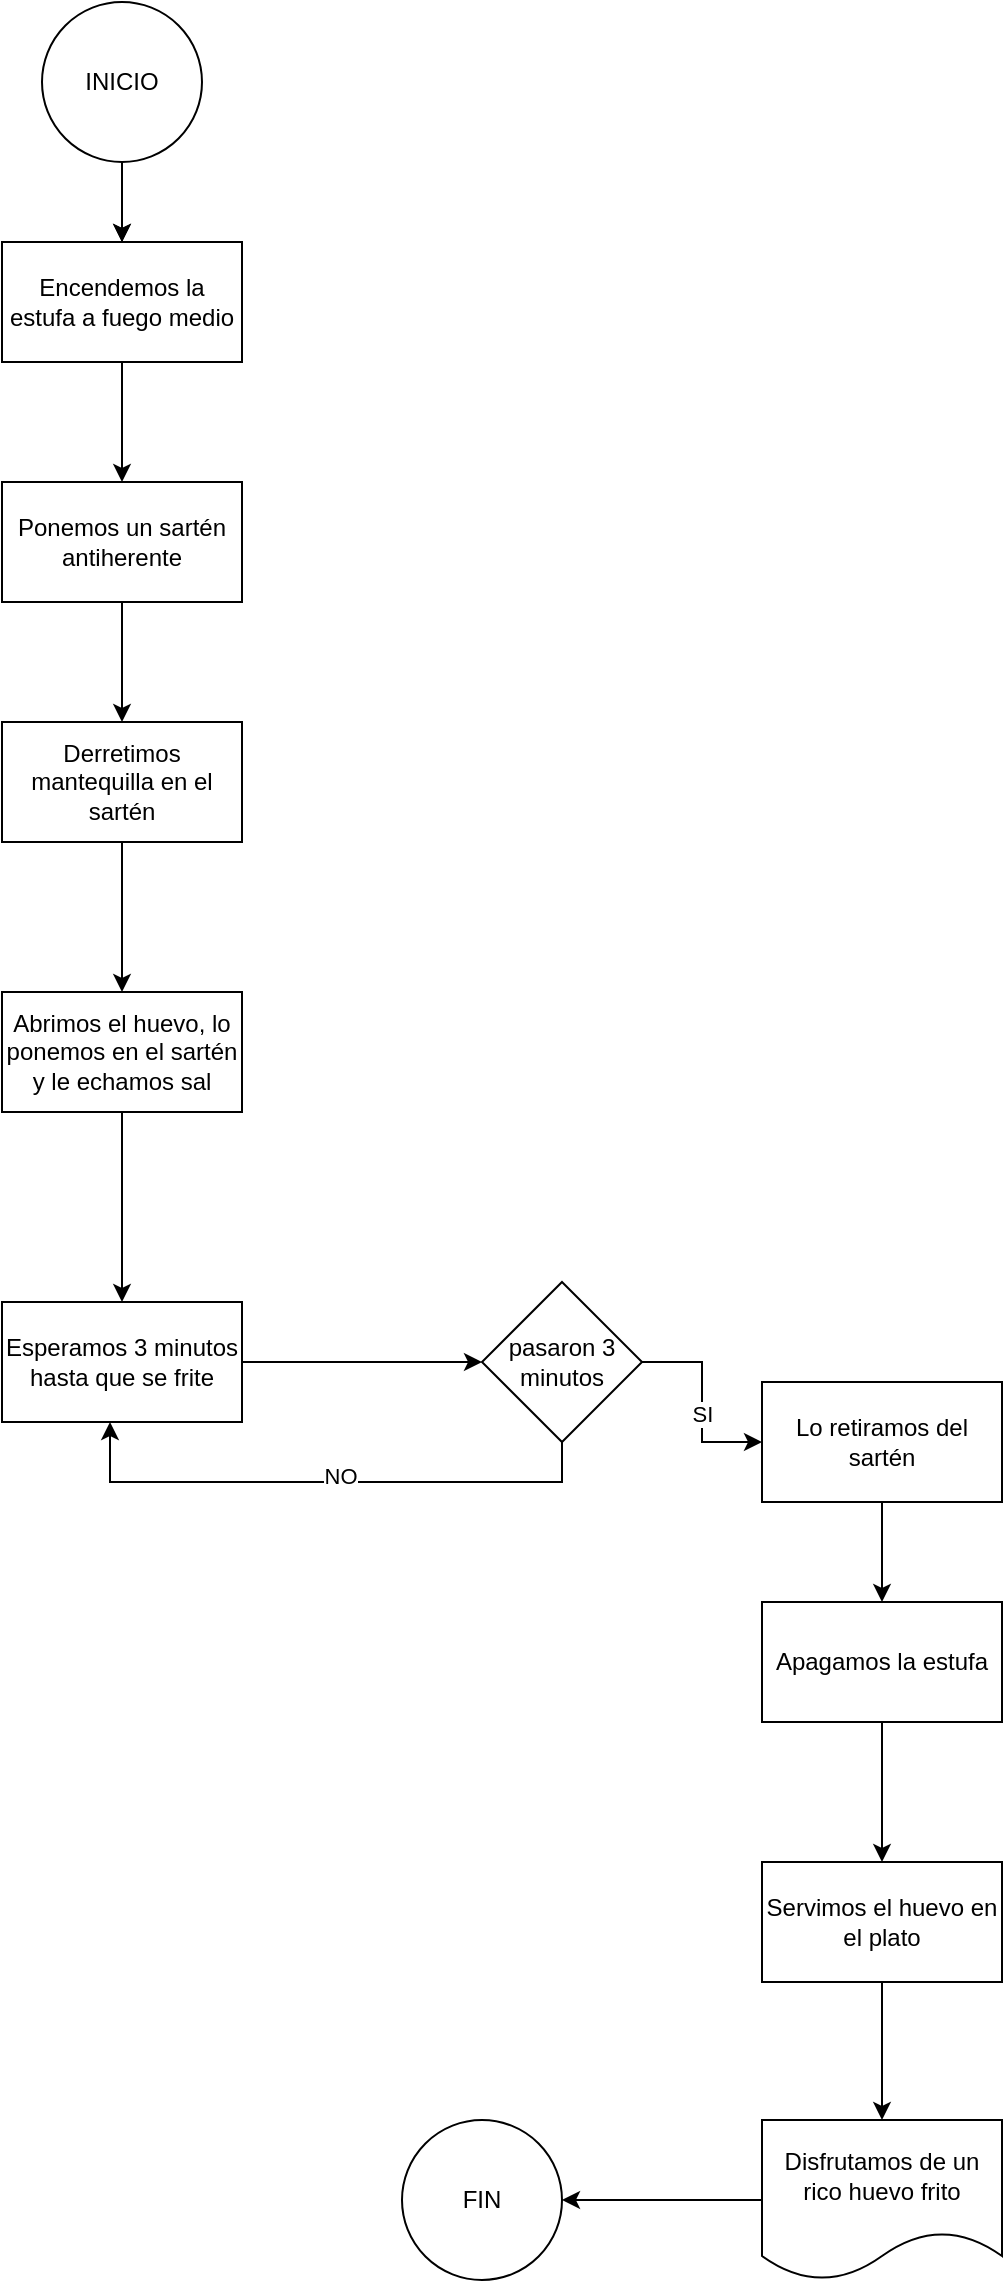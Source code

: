 <mxfile version="26.0.16">
  <diagram name="Página-1" id="xIVxFqe_6Ui35Br1WflL">
    <mxGraphModel dx="880" dy="529" grid="1" gridSize="10" guides="1" tooltips="1" connect="1" arrows="1" fold="1" page="1" pageScale="1" pageWidth="827" pageHeight="1169" math="0" shadow="0">
      <root>
        <mxCell id="0" />
        <mxCell id="1" parent="0" />
        <mxCell id="KaNgYyr-kf8rr1WJDcxA-3" style="edgeStyle=orthogonalEdgeStyle;rounded=0;orthogonalLoop=1;jettySize=auto;html=1;" parent="1" source="KaNgYyr-kf8rr1WJDcxA-4" edge="1">
          <mxGeometry relative="1" as="geometry">
            <mxPoint x="310" y="150" as="targetPoint" />
          </mxGeometry>
        </mxCell>
        <mxCell id="KaNgYyr-kf8rr1WJDcxA-1" value="INICIO" style="ellipse;whiteSpace=wrap;html=1;aspect=fixed;" parent="1" vertex="1">
          <mxGeometry x="270" y="30" width="80" height="80" as="geometry" />
        </mxCell>
        <mxCell id="KaNgYyr-kf8rr1WJDcxA-6" value="" style="edgeStyle=orthogonalEdgeStyle;rounded=0;orthogonalLoop=1;jettySize=auto;html=1;" parent="1" source="KaNgYyr-kf8rr1WJDcxA-1" target="KaNgYyr-kf8rr1WJDcxA-4" edge="1">
          <mxGeometry relative="1" as="geometry">
            <mxPoint x="310" y="150" as="targetPoint" />
            <mxPoint x="310" y="110" as="sourcePoint" />
          </mxGeometry>
        </mxCell>
        <mxCell id="KaNgYyr-kf8rr1WJDcxA-8" value="" style="edgeStyle=orthogonalEdgeStyle;rounded=0;orthogonalLoop=1;jettySize=auto;html=1;" parent="1" source="KaNgYyr-kf8rr1WJDcxA-4" target="KaNgYyr-kf8rr1WJDcxA-7" edge="1">
          <mxGeometry relative="1" as="geometry" />
        </mxCell>
        <mxCell id="KaNgYyr-kf8rr1WJDcxA-4" value="Encendemos la estufa a fuego medio" style="rounded=0;whiteSpace=wrap;html=1;" parent="1" vertex="1">
          <mxGeometry x="250" y="150" width="120" height="60" as="geometry" />
        </mxCell>
        <mxCell id="KaNgYyr-kf8rr1WJDcxA-14" style="edgeStyle=orthogonalEdgeStyle;rounded=0;orthogonalLoop=1;jettySize=auto;html=1;" parent="1" source="KaNgYyr-kf8rr1WJDcxA-7" target="KaNgYyr-kf8rr1WJDcxA-9" edge="1">
          <mxGeometry relative="1" as="geometry" />
        </mxCell>
        <mxCell id="KaNgYyr-kf8rr1WJDcxA-7" value="Ponemos un sartén antiherente" style="whiteSpace=wrap;html=1;rounded=0;" parent="1" vertex="1">
          <mxGeometry x="250" y="270" width="120" height="60" as="geometry" />
        </mxCell>
        <mxCell id="KaNgYyr-kf8rr1WJDcxA-16" value="" style="edgeStyle=orthogonalEdgeStyle;rounded=0;orthogonalLoop=1;jettySize=auto;html=1;" parent="1" source="KaNgYyr-kf8rr1WJDcxA-9" target="KaNgYyr-kf8rr1WJDcxA-15" edge="1">
          <mxGeometry relative="1" as="geometry" />
        </mxCell>
        <mxCell id="KaNgYyr-kf8rr1WJDcxA-9" value="Derretimos mantequilla en el sartén" style="whiteSpace=wrap;html=1;rounded=0;" parent="1" vertex="1">
          <mxGeometry x="250" y="390" width="120" height="60" as="geometry" />
        </mxCell>
        <mxCell id="KaNgYyr-kf8rr1WJDcxA-18" value="" style="edgeStyle=orthogonalEdgeStyle;rounded=0;orthogonalLoop=1;jettySize=auto;html=1;" parent="1" source="KaNgYyr-kf8rr1WJDcxA-15" target="KaNgYyr-kf8rr1WJDcxA-17" edge="1">
          <mxGeometry relative="1" as="geometry" />
        </mxCell>
        <mxCell id="KaNgYyr-kf8rr1WJDcxA-15" value="Abrimos el huevo, lo ponemos en el sartén y le echamos sal" style="whiteSpace=wrap;html=1;rounded=0;" parent="1" vertex="1">
          <mxGeometry x="250" y="525" width="120" height="60" as="geometry" />
        </mxCell>
        <mxCell id="KaNgYyr-kf8rr1WJDcxA-20" value="" style="edgeStyle=orthogonalEdgeStyle;rounded=0;orthogonalLoop=1;jettySize=auto;html=1;" parent="1" source="KaNgYyr-kf8rr1WJDcxA-17" target="KaNgYyr-kf8rr1WJDcxA-19" edge="1">
          <mxGeometry relative="1" as="geometry" />
        </mxCell>
        <mxCell id="KaNgYyr-kf8rr1WJDcxA-17" value="Esperamos 3 minutos hasta que se frite" style="whiteSpace=wrap;html=1;rounded=0;" parent="1" vertex="1">
          <mxGeometry x="250" y="680" width="120" height="60" as="geometry" />
        </mxCell>
        <mxCell id="KaNgYyr-kf8rr1WJDcxA-25" value="" style="edgeStyle=orthogonalEdgeStyle;rounded=0;orthogonalLoop=1;jettySize=auto;html=1;" parent="1" source="KaNgYyr-kf8rr1WJDcxA-19" target="KaNgYyr-kf8rr1WJDcxA-24" edge="1">
          <mxGeometry relative="1" as="geometry" />
        </mxCell>
        <mxCell id="H5cSLkK8NRmNg2b04Iqq-2" value="SI" style="edgeLabel;html=1;align=center;verticalAlign=middle;resizable=0;points=[];" vertex="1" connectable="0" parent="KaNgYyr-kf8rr1WJDcxA-25">
          <mxGeometry x="0.12" relative="1" as="geometry">
            <mxPoint as="offset" />
          </mxGeometry>
        </mxCell>
        <mxCell id="KaNgYyr-kf8rr1WJDcxA-19" value="pasaron 3 minutos" style="rhombus;whiteSpace=wrap;html=1;rounded=0;" parent="1" vertex="1">
          <mxGeometry x="490" y="670" width="80" height="80" as="geometry" />
        </mxCell>
        <mxCell id="KaNgYyr-kf8rr1WJDcxA-22" style="edgeStyle=orthogonalEdgeStyle;rounded=0;orthogonalLoop=1;jettySize=auto;html=1;exitX=0.5;exitY=1;exitDx=0;exitDy=0;entryX=0.45;entryY=1;entryDx=0;entryDy=0;entryPerimeter=0;" parent="1" source="KaNgYyr-kf8rr1WJDcxA-19" target="KaNgYyr-kf8rr1WJDcxA-17" edge="1">
          <mxGeometry relative="1" as="geometry" />
        </mxCell>
        <mxCell id="KaNgYyr-kf8rr1WJDcxA-23" value="NO" style="edgeLabel;html=1;align=center;verticalAlign=middle;resizable=0;points=[];" parent="KaNgYyr-kf8rr1WJDcxA-22" vertex="1" connectable="0">
          <mxGeometry x="-0.047" y="-3" relative="1" as="geometry">
            <mxPoint as="offset" />
          </mxGeometry>
        </mxCell>
        <mxCell id="KaNgYyr-kf8rr1WJDcxA-27" value="" style="edgeStyle=orthogonalEdgeStyle;rounded=0;orthogonalLoop=1;jettySize=auto;html=1;" parent="1" source="KaNgYyr-kf8rr1WJDcxA-24" target="KaNgYyr-kf8rr1WJDcxA-26" edge="1">
          <mxGeometry relative="1" as="geometry" />
        </mxCell>
        <mxCell id="KaNgYyr-kf8rr1WJDcxA-24" value="Lo retiramos del sartén" style="whiteSpace=wrap;html=1;rounded=0;" parent="1" vertex="1">
          <mxGeometry x="630" y="720" width="120" height="60" as="geometry" />
        </mxCell>
        <mxCell id="KaNgYyr-kf8rr1WJDcxA-31" value="" style="edgeStyle=orthogonalEdgeStyle;rounded=0;orthogonalLoop=1;jettySize=auto;html=1;" parent="1" source="KaNgYyr-kf8rr1WJDcxA-26" target="KaNgYyr-kf8rr1WJDcxA-30" edge="1">
          <mxGeometry relative="1" as="geometry" />
        </mxCell>
        <mxCell id="KaNgYyr-kf8rr1WJDcxA-26" value="Apagamos la estufa" style="whiteSpace=wrap;html=1;rounded=0;" parent="1" vertex="1">
          <mxGeometry x="630" y="830" width="120" height="60" as="geometry" />
        </mxCell>
        <mxCell id="KaNgYyr-kf8rr1WJDcxA-35" value="" style="edgeStyle=orthogonalEdgeStyle;rounded=0;orthogonalLoop=1;jettySize=auto;html=1;" parent="1" source="KaNgYyr-kf8rr1WJDcxA-30" target="KaNgYyr-kf8rr1WJDcxA-34" edge="1">
          <mxGeometry relative="1" as="geometry" />
        </mxCell>
        <mxCell id="KaNgYyr-kf8rr1WJDcxA-30" value="Servimos el huevo en el plato" style="whiteSpace=wrap;html=1;rounded=0;" parent="1" vertex="1">
          <mxGeometry x="630" y="960" width="120" height="60" as="geometry" />
        </mxCell>
        <mxCell id="KaNgYyr-kf8rr1WJDcxA-39" value="" style="edgeStyle=orthogonalEdgeStyle;rounded=0;orthogonalLoop=1;jettySize=auto;html=1;" parent="1" source="KaNgYyr-kf8rr1WJDcxA-34" target="KaNgYyr-kf8rr1WJDcxA-38" edge="1">
          <mxGeometry relative="1" as="geometry" />
        </mxCell>
        <mxCell id="KaNgYyr-kf8rr1WJDcxA-34" value="Disfrutamos de un rico huevo frito" style="shape=document;whiteSpace=wrap;html=1;boundedLbl=1;rounded=0;" parent="1" vertex="1">
          <mxGeometry x="630" y="1089" width="120" height="80" as="geometry" />
        </mxCell>
        <mxCell id="KaNgYyr-kf8rr1WJDcxA-38" value="FIN" style="ellipse;whiteSpace=wrap;html=1;rounded=0;" parent="1" vertex="1">
          <mxGeometry x="450" y="1089" width="80" height="80" as="geometry" />
        </mxCell>
      </root>
    </mxGraphModel>
  </diagram>
</mxfile>
